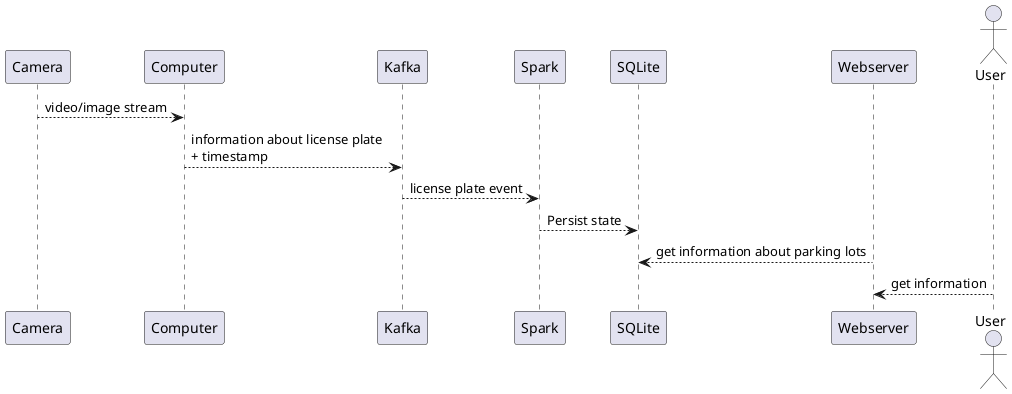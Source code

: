 @startuml

participant Camera
participant Computer
participant Kafka
participant Spark
participant SQLite
participant Webserver

Camera --> Computer : video/image stream
Computer --> Kafka : information about license plate \n+ timestamp
Kafka --> Spark : license plate event
Spark --> SQLite : Persist state
SQLite <-- Webserver : get information about parking lots
actor User
Webserver <-- User : get information
@enduml

' encrypt/encode licence plate to a unique ID for security